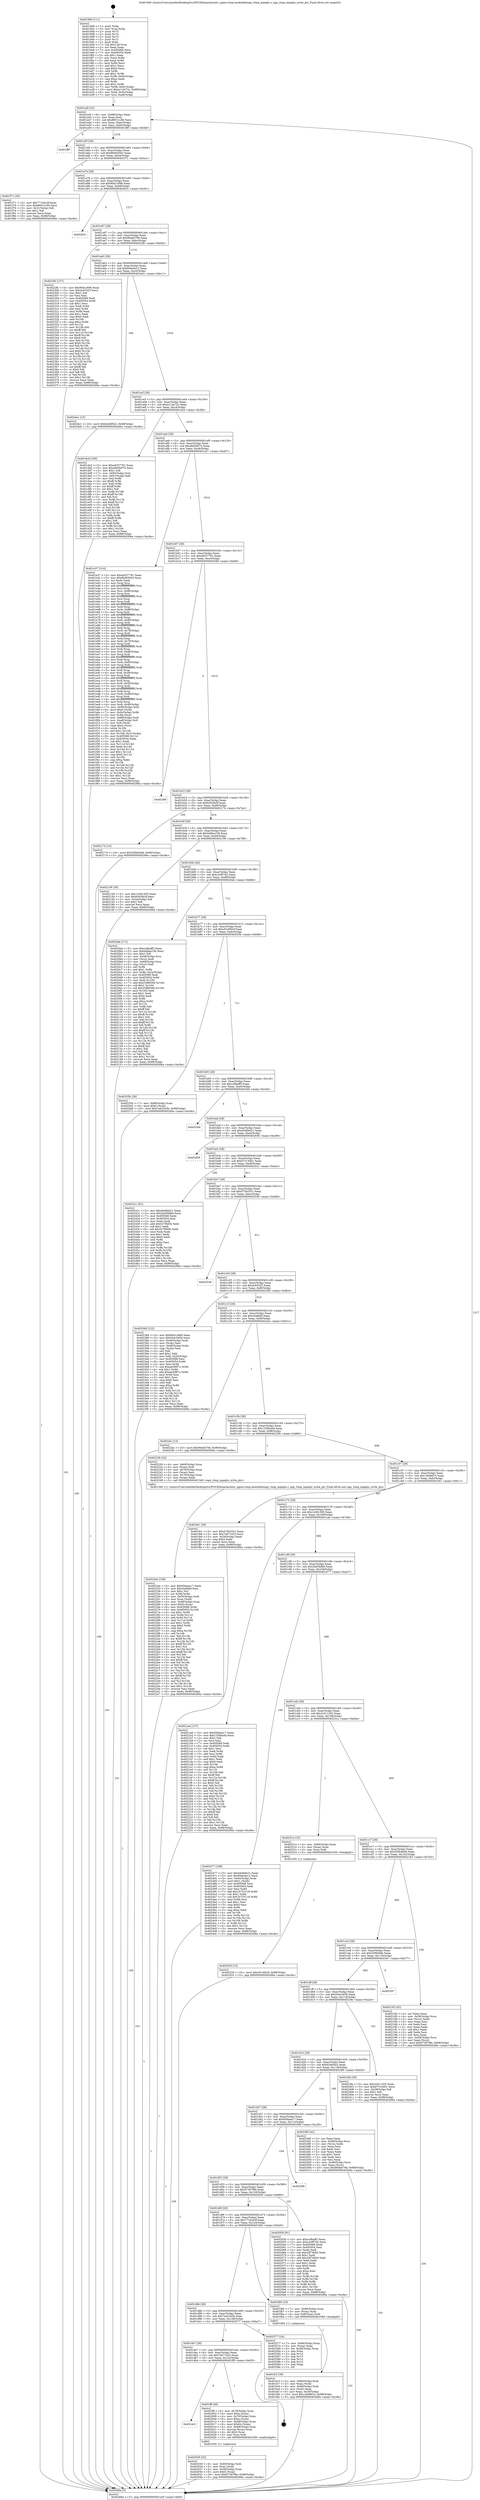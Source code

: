 digraph "0x4019d0" {
  label = "0x4019d0 (/mnt/c/Users/mathe/Desktop/tcc/POCII/binaries/extr_nginx-rtmp-modulehlsngx_rtmp_mpegts.c_ngx_rtmp_mpegts_write_pts_Final-ollvm.out::main(0))"
  labelloc = "t"
  node[shape=record]

  Entry [label="",width=0.3,height=0.3,shape=circle,fillcolor=black,style=filled]
  "0x401a3f" [label="{
     0x401a3f [32]\l
     | [instrs]\l
     &nbsp;&nbsp;0x401a3f \<+6\>: mov -0x98(%rbp),%eax\l
     &nbsp;&nbsp;0x401a45 \<+2\>: mov %eax,%ecx\l
     &nbsp;&nbsp;0x401a47 \<+6\>: sub $0x8601c186,%ecx\l
     &nbsp;&nbsp;0x401a4d \<+6\>: mov %eax,-0xac(%rbp)\l
     &nbsp;&nbsp;0x401a53 \<+6\>: mov %ecx,-0xb0(%rbp)\l
     &nbsp;&nbsp;0x401a59 \<+6\>: je 0000000000401f8f \<main+0x5bf\>\l
  }"]
  "0x401f8f" [label="{
     0x401f8f\l
  }", style=dashed]
  "0x401a5f" [label="{
     0x401a5f [28]\l
     | [instrs]\l
     &nbsp;&nbsp;0x401a5f \<+5\>: jmp 0000000000401a64 \<main+0x94\>\l
     &nbsp;&nbsp;0x401a64 \<+6\>: mov -0xac(%rbp),%eax\l
     &nbsp;&nbsp;0x401a6a \<+5\>: sub $0x86493043,%eax\l
     &nbsp;&nbsp;0x401a6f \<+6\>: mov %eax,-0xb4(%rbp)\l
     &nbsp;&nbsp;0x401a75 \<+6\>: je 0000000000401f71 \<main+0x5a1\>\l
  }"]
  Exit [label="",width=0.3,height=0.3,shape=circle,fillcolor=black,style=filled,peripheries=2]
  "0x401f71" [label="{
     0x401f71 [30]\l
     | [instrs]\l
     &nbsp;&nbsp;0x401f71 \<+5\>: mov $0x771d2e3f,%eax\l
     &nbsp;&nbsp;0x401f76 \<+5\>: mov $0x8601c186,%ecx\l
     &nbsp;&nbsp;0x401f7b \<+3\>: mov -0x31(%rbp),%dl\l
     &nbsp;&nbsp;0x401f7e \<+3\>: test $0x1,%dl\l
     &nbsp;&nbsp;0x401f81 \<+3\>: cmovne %ecx,%eax\l
     &nbsp;&nbsp;0x401f84 \<+6\>: mov %eax,-0x98(%rbp)\l
     &nbsp;&nbsp;0x401f8a \<+5\>: jmp 000000000040266a \<main+0xc9a\>\l
  }"]
  "0x401a7b" [label="{
     0x401a7b [28]\l
     | [instrs]\l
     &nbsp;&nbsp;0x401a7b \<+5\>: jmp 0000000000401a80 \<main+0xb0\>\l
     &nbsp;&nbsp;0x401a80 \<+6\>: mov -0xac(%rbp),%eax\l
     &nbsp;&nbsp;0x401a86 \<+5\>: sub $0x90d1c696,%eax\l
     &nbsp;&nbsp;0x401a8b \<+6\>: mov %eax,-0xb8(%rbp)\l
     &nbsp;&nbsp;0x401a91 \<+6\>: je 0000000000402631 \<main+0xc61\>\l
  }"]
  "0x402529" [label="{
     0x402529 [15]\l
     | [instrs]\l
     &nbsp;&nbsp;0x402529 \<+10\>: movl $0xc9140b2f,-0x98(%rbp)\l
     &nbsp;&nbsp;0x402533 \<+5\>: jmp 000000000040266a \<main+0xc9a\>\l
  }"]
  "0x402631" [label="{
     0x402631\l
  }", style=dashed]
  "0x401a97" [label="{
     0x401a97 [28]\l
     | [instrs]\l
     &nbsp;&nbsp;0x401a97 \<+5\>: jmp 0000000000401a9c \<main+0xcc\>\l
     &nbsp;&nbsp;0x401a9c \<+6\>: mov -0xac(%rbp),%eax\l
     &nbsp;&nbsp;0x401aa2 \<+5\>: sub $0x90deb79d,%eax\l
     &nbsp;&nbsp;0x401aa7 \<+6\>: mov %eax,-0xbc(%rbp)\l
     &nbsp;&nbsp;0x401aad \<+6\>: je 00000000004022fb \<main+0x92b\>\l
  }"]
  "0x40224e" [label="{
     0x40224e [158]\l
     | [instrs]\l
     &nbsp;&nbsp;0x40224e \<+5\>: mov $0x656eae17,%edx\l
     &nbsp;&nbsp;0x402253 \<+5\>: mov $0xc0a6bfd,%esi\l
     &nbsp;&nbsp;0x402258 \<+2\>: mov $0x1,%cl\l
     &nbsp;&nbsp;0x40225a \<+3\>: xor %r8d,%r8d\l
     &nbsp;&nbsp;0x40225d \<+4\>: mov -0x50(%rbp),%rdi\l
     &nbsp;&nbsp;0x402261 \<+3\>: mov %rax,(%rdi)\l
     &nbsp;&nbsp;0x402264 \<+4\>: mov -0x48(%rbp),%rax\l
     &nbsp;&nbsp;0x402268 \<+6\>: movl $0x0,(%rax)\l
     &nbsp;&nbsp;0x40226e \<+8\>: mov 0x405068,%r9d\l
     &nbsp;&nbsp;0x402276 \<+8\>: mov 0x405054,%r10d\l
     &nbsp;&nbsp;0x40227e \<+4\>: sub $0x1,%r8d\l
     &nbsp;&nbsp;0x402282 \<+3\>: mov %r9d,%r11d\l
     &nbsp;&nbsp;0x402285 \<+3\>: add %r8d,%r11d\l
     &nbsp;&nbsp;0x402288 \<+4\>: imul %r11d,%r9d\l
     &nbsp;&nbsp;0x40228c \<+4\>: and $0x1,%r9d\l
     &nbsp;&nbsp;0x402290 \<+4\>: cmp $0x0,%r9d\l
     &nbsp;&nbsp;0x402294 \<+3\>: sete %bl\l
     &nbsp;&nbsp;0x402297 \<+4\>: cmp $0xa,%r10d\l
     &nbsp;&nbsp;0x40229b \<+4\>: setl %r14b\l
     &nbsp;&nbsp;0x40229f \<+3\>: mov %bl,%r15b\l
     &nbsp;&nbsp;0x4022a2 \<+4\>: xor $0xff,%r15b\l
     &nbsp;&nbsp;0x4022a6 \<+3\>: mov %r14b,%r12b\l
     &nbsp;&nbsp;0x4022a9 \<+4\>: xor $0xff,%r12b\l
     &nbsp;&nbsp;0x4022ad \<+3\>: xor $0x1,%cl\l
     &nbsp;&nbsp;0x4022b0 \<+3\>: mov %r15b,%r13b\l
     &nbsp;&nbsp;0x4022b3 \<+4\>: and $0xff,%r13b\l
     &nbsp;&nbsp;0x4022b7 \<+2\>: and %cl,%bl\l
     &nbsp;&nbsp;0x4022b9 \<+3\>: mov %r12b,%al\l
     &nbsp;&nbsp;0x4022bc \<+2\>: and $0xff,%al\l
     &nbsp;&nbsp;0x4022be \<+3\>: and %cl,%r14b\l
     &nbsp;&nbsp;0x4022c1 \<+3\>: or %bl,%r13b\l
     &nbsp;&nbsp;0x4022c4 \<+3\>: or %r14b,%al\l
     &nbsp;&nbsp;0x4022c7 \<+3\>: xor %al,%r13b\l
     &nbsp;&nbsp;0x4022ca \<+3\>: or %r12b,%r15b\l
     &nbsp;&nbsp;0x4022cd \<+4\>: xor $0xff,%r15b\l
     &nbsp;&nbsp;0x4022d1 \<+3\>: or $0x1,%cl\l
     &nbsp;&nbsp;0x4022d4 \<+3\>: and %cl,%r15b\l
     &nbsp;&nbsp;0x4022d7 \<+3\>: or %r15b,%r13b\l
     &nbsp;&nbsp;0x4022da \<+4\>: test $0x1,%r13b\l
     &nbsp;&nbsp;0x4022de \<+3\>: cmovne %esi,%edx\l
     &nbsp;&nbsp;0x4022e1 \<+6\>: mov %edx,-0x98(%rbp)\l
     &nbsp;&nbsp;0x4022e7 \<+5\>: jmp 000000000040266a \<main+0xc9a\>\l
  }"]
  "0x4022fb" [label="{
     0x4022fb [137]\l
     | [instrs]\l
     &nbsp;&nbsp;0x4022fb \<+5\>: mov $0x90d1c696,%eax\l
     &nbsp;&nbsp;0x402300 \<+5\>: mov $0x4c65325,%ecx\l
     &nbsp;&nbsp;0x402305 \<+2\>: mov $0x1,%dl\l
     &nbsp;&nbsp;0x402307 \<+2\>: xor %esi,%esi\l
     &nbsp;&nbsp;0x402309 \<+7\>: mov 0x405068,%edi\l
     &nbsp;&nbsp;0x402310 \<+8\>: mov 0x405054,%r8d\l
     &nbsp;&nbsp;0x402318 \<+3\>: sub $0x1,%esi\l
     &nbsp;&nbsp;0x40231b \<+3\>: mov %edi,%r9d\l
     &nbsp;&nbsp;0x40231e \<+3\>: add %esi,%r9d\l
     &nbsp;&nbsp;0x402321 \<+4\>: imul %r9d,%edi\l
     &nbsp;&nbsp;0x402325 \<+3\>: and $0x1,%edi\l
     &nbsp;&nbsp;0x402328 \<+3\>: cmp $0x0,%edi\l
     &nbsp;&nbsp;0x40232b \<+4\>: sete %r10b\l
     &nbsp;&nbsp;0x40232f \<+4\>: cmp $0xa,%r8d\l
     &nbsp;&nbsp;0x402333 \<+4\>: setl %r11b\l
     &nbsp;&nbsp;0x402337 \<+3\>: mov %r10b,%bl\l
     &nbsp;&nbsp;0x40233a \<+3\>: xor $0xff,%bl\l
     &nbsp;&nbsp;0x40233d \<+3\>: mov %r11b,%r14b\l
     &nbsp;&nbsp;0x402340 \<+4\>: xor $0xff,%r14b\l
     &nbsp;&nbsp;0x402344 \<+3\>: xor $0x0,%dl\l
     &nbsp;&nbsp;0x402347 \<+3\>: mov %bl,%r15b\l
     &nbsp;&nbsp;0x40234a \<+4\>: and $0x0,%r15b\l
     &nbsp;&nbsp;0x40234e \<+3\>: and %dl,%r10b\l
     &nbsp;&nbsp;0x402351 \<+3\>: mov %r14b,%r12b\l
     &nbsp;&nbsp;0x402354 \<+4\>: and $0x0,%r12b\l
     &nbsp;&nbsp;0x402358 \<+3\>: and %dl,%r11b\l
     &nbsp;&nbsp;0x40235b \<+3\>: or %r10b,%r15b\l
     &nbsp;&nbsp;0x40235e \<+3\>: or %r11b,%r12b\l
     &nbsp;&nbsp;0x402361 \<+3\>: xor %r12b,%r15b\l
     &nbsp;&nbsp;0x402364 \<+3\>: or %r14b,%bl\l
     &nbsp;&nbsp;0x402367 \<+3\>: xor $0xff,%bl\l
     &nbsp;&nbsp;0x40236a \<+3\>: or $0x0,%dl\l
     &nbsp;&nbsp;0x40236d \<+2\>: and %dl,%bl\l
     &nbsp;&nbsp;0x40236f \<+3\>: or %bl,%r15b\l
     &nbsp;&nbsp;0x402372 \<+4\>: test $0x1,%r15b\l
     &nbsp;&nbsp;0x402376 \<+3\>: cmovne %ecx,%eax\l
     &nbsp;&nbsp;0x402379 \<+6\>: mov %eax,-0x98(%rbp)\l
     &nbsp;&nbsp;0x40237f \<+5\>: jmp 000000000040266a \<main+0xc9a\>\l
  }"]
  "0x401ab3" [label="{
     0x401ab3 [28]\l
     | [instrs]\l
     &nbsp;&nbsp;0x401ab3 \<+5\>: jmp 0000000000401ab8 \<main+0xe8\>\l
     &nbsp;&nbsp;0x401ab8 \<+6\>: mov -0xac(%rbp),%eax\l
     &nbsp;&nbsp;0x401abe \<+5\>: sub $0x95eb4a12,%eax\l
     &nbsp;&nbsp;0x401ac3 \<+6\>: mov %eax,-0xc0(%rbp)\l
     &nbsp;&nbsp;0x401ac9 \<+6\>: je 00000000004024e1 \<main+0xb11\>\l
  }"]
  "0x402030" [label="{
     0x402030 [32]\l
     | [instrs]\l
     &nbsp;&nbsp;0x402030 \<+4\>: mov -0x60(%rbp),%rdi\l
     &nbsp;&nbsp;0x402034 \<+3\>: mov %rax,(%rdi)\l
     &nbsp;&nbsp;0x402037 \<+4\>: mov -0x58(%rbp),%rax\l
     &nbsp;&nbsp;0x40203b \<+6\>: movl $0x0,(%rax)\l
     &nbsp;&nbsp;0x402041 \<+10\>: movl $0x67397f9e,-0x98(%rbp)\l
     &nbsp;&nbsp;0x40204b \<+5\>: jmp 000000000040266a \<main+0xc9a\>\l
  }"]
  "0x4024e1" [label="{
     0x4024e1 [15]\l
     | [instrs]\l
     &nbsp;&nbsp;0x4024e1 \<+10\>: movl $0x62e6f5e2,-0x98(%rbp)\l
     &nbsp;&nbsp;0x4024eb \<+5\>: jmp 000000000040266a \<main+0xc9a\>\l
  }"]
  "0x401acf" [label="{
     0x401acf [28]\l
     | [instrs]\l
     &nbsp;&nbsp;0x401acf \<+5\>: jmp 0000000000401ad4 \<main+0x104\>\l
     &nbsp;&nbsp;0x401ad4 \<+6\>: mov -0xac(%rbp),%eax\l
     &nbsp;&nbsp;0x401ada \<+5\>: sub $0xa11de72c,%eax\l
     &nbsp;&nbsp;0x401adf \<+6\>: mov %eax,-0xc4(%rbp)\l
     &nbsp;&nbsp;0x401ae5 \<+6\>: je 0000000000401dcd \<main+0x3fd\>\l
  }"]
  "0x401dc3" [label="{
     0x401dc3\l
  }", style=dashed]
  "0x401dcd" [label="{
     0x401dcd [106]\l
     | [instrs]\l
     &nbsp;&nbsp;0x401dcd \<+5\>: mov $0xa9257781,%eax\l
     &nbsp;&nbsp;0x401dd2 \<+5\>: mov $0xa8d5b074,%ecx\l
     &nbsp;&nbsp;0x401dd7 \<+2\>: mov $0x1,%dl\l
     &nbsp;&nbsp;0x401dd9 \<+7\>: mov -0x92(%rbp),%sil\l
     &nbsp;&nbsp;0x401de0 \<+7\>: mov -0x91(%rbp),%dil\l
     &nbsp;&nbsp;0x401de7 \<+3\>: mov %sil,%r8b\l
     &nbsp;&nbsp;0x401dea \<+4\>: xor $0xff,%r8b\l
     &nbsp;&nbsp;0x401dee \<+3\>: mov %dil,%r9b\l
     &nbsp;&nbsp;0x401df1 \<+4\>: xor $0xff,%r9b\l
     &nbsp;&nbsp;0x401df5 \<+3\>: xor $0x1,%dl\l
     &nbsp;&nbsp;0x401df8 \<+3\>: mov %r8b,%r10b\l
     &nbsp;&nbsp;0x401dfb \<+4\>: and $0xff,%r10b\l
     &nbsp;&nbsp;0x401dff \<+3\>: and %dl,%sil\l
     &nbsp;&nbsp;0x401e02 \<+3\>: mov %r9b,%r11b\l
     &nbsp;&nbsp;0x401e05 \<+4\>: and $0xff,%r11b\l
     &nbsp;&nbsp;0x401e09 \<+3\>: and %dl,%dil\l
     &nbsp;&nbsp;0x401e0c \<+3\>: or %sil,%r10b\l
     &nbsp;&nbsp;0x401e0f \<+3\>: or %dil,%r11b\l
     &nbsp;&nbsp;0x401e12 \<+3\>: xor %r11b,%r10b\l
     &nbsp;&nbsp;0x401e15 \<+3\>: or %r9b,%r8b\l
     &nbsp;&nbsp;0x401e18 \<+4\>: xor $0xff,%r8b\l
     &nbsp;&nbsp;0x401e1c \<+3\>: or $0x1,%dl\l
     &nbsp;&nbsp;0x401e1f \<+3\>: and %dl,%r8b\l
     &nbsp;&nbsp;0x401e22 \<+3\>: or %r8b,%r10b\l
     &nbsp;&nbsp;0x401e25 \<+4\>: test $0x1,%r10b\l
     &nbsp;&nbsp;0x401e29 \<+3\>: cmovne %ecx,%eax\l
     &nbsp;&nbsp;0x401e2c \<+6\>: mov %eax,-0x98(%rbp)\l
     &nbsp;&nbsp;0x401e32 \<+5\>: jmp 000000000040266a \<main+0xc9a\>\l
  }"]
  "0x401aeb" [label="{
     0x401aeb [28]\l
     | [instrs]\l
     &nbsp;&nbsp;0x401aeb \<+5\>: jmp 0000000000401af0 \<main+0x120\>\l
     &nbsp;&nbsp;0x401af0 \<+6\>: mov -0xac(%rbp),%eax\l
     &nbsp;&nbsp;0x401af6 \<+5\>: sub $0xa8d5b074,%eax\l
     &nbsp;&nbsp;0x401afb \<+6\>: mov %eax,-0xc8(%rbp)\l
     &nbsp;&nbsp;0x401b01 \<+6\>: je 0000000000401e37 \<main+0x467\>\l
  }"]
  "0x40266a" [label="{
     0x40266a [5]\l
     | [instrs]\l
     &nbsp;&nbsp;0x40266a \<+5\>: jmp 0000000000401a3f \<main+0x6f\>\l
  }"]
  "0x4019d0" [label="{
     0x4019d0 [111]\l
     | [instrs]\l
     &nbsp;&nbsp;0x4019d0 \<+1\>: push %rbp\l
     &nbsp;&nbsp;0x4019d1 \<+3\>: mov %rsp,%rbp\l
     &nbsp;&nbsp;0x4019d4 \<+2\>: push %r15\l
     &nbsp;&nbsp;0x4019d6 \<+2\>: push %r14\l
     &nbsp;&nbsp;0x4019d8 \<+2\>: push %r13\l
     &nbsp;&nbsp;0x4019da \<+2\>: push %r12\l
     &nbsp;&nbsp;0x4019dc \<+1\>: push %rbx\l
     &nbsp;&nbsp;0x4019dd \<+7\>: sub $0x128,%rsp\l
     &nbsp;&nbsp;0x4019e4 \<+2\>: xor %eax,%eax\l
     &nbsp;&nbsp;0x4019e6 \<+7\>: mov 0x405068,%ecx\l
     &nbsp;&nbsp;0x4019ed \<+7\>: mov 0x405054,%edx\l
     &nbsp;&nbsp;0x4019f4 \<+3\>: sub $0x1,%eax\l
     &nbsp;&nbsp;0x4019f7 \<+3\>: mov %ecx,%r8d\l
     &nbsp;&nbsp;0x4019fa \<+3\>: add %eax,%r8d\l
     &nbsp;&nbsp;0x4019fd \<+4\>: imul %r8d,%ecx\l
     &nbsp;&nbsp;0x401a01 \<+3\>: and $0x1,%ecx\l
     &nbsp;&nbsp;0x401a04 \<+3\>: cmp $0x0,%ecx\l
     &nbsp;&nbsp;0x401a07 \<+4\>: sete %r9b\l
     &nbsp;&nbsp;0x401a0b \<+4\>: and $0x1,%r9b\l
     &nbsp;&nbsp;0x401a0f \<+7\>: mov %r9b,-0x92(%rbp)\l
     &nbsp;&nbsp;0x401a16 \<+3\>: cmp $0xa,%edx\l
     &nbsp;&nbsp;0x401a19 \<+4\>: setl %r9b\l
     &nbsp;&nbsp;0x401a1d \<+4\>: and $0x1,%r9b\l
     &nbsp;&nbsp;0x401a21 \<+7\>: mov %r9b,-0x91(%rbp)\l
     &nbsp;&nbsp;0x401a28 \<+10\>: movl $0xa11de72c,-0x98(%rbp)\l
     &nbsp;&nbsp;0x401a32 \<+6\>: mov %edi,-0x9c(%rbp)\l
     &nbsp;&nbsp;0x401a38 \<+7\>: mov %rsi,-0xa8(%rbp)\l
  }"]
  "0x401fff" [label="{
     0x401fff [49]\l
     | [instrs]\l
     &nbsp;&nbsp;0x401fff \<+4\>: mov -0x78(%rbp),%rax\l
     &nbsp;&nbsp;0x402003 \<+6\>: movl $0xa,(%rax)\l
     &nbsp;&nbsp;0x402009 \<+4\>: mov -0x70(%rbp),%rax\l
     &nbsp;&nbsp;0x40200d \<+6\>: movl $0xa,(%rax)\l
     &nbsp;&nbsp;0x402013 \<+4\>: mov -0x68(%rbp),%rax\l
     &nbsp;&nbsp;0x402017 \<+6\>: movl $0x64,(%rax)\l
     &nbsp;&nbsp;0x40201d \<+4\>: mov -0x68(%rbp),%rax\l
     &nbsp;&nbsp;0x402021 \<+3\>: movslq (%rax),%rax\l
     &nbsp;&nbsp;0x402024 \<+4\>: shl $0x3,%rax\l
     &nbsp;&nbsp;0x402028 \<+3\>: mov %rax,%rdi\l
     &nbsp;&nbsp;0x40202b \<+5\>: call 0000000000401050 \<malloc@plt\>\l
     | [calls]\l
     &nbsp;&nbsp;0x401050 \{1\} (unknown)\l
  }"]
  "0x401e37" [label="{
     0x401e37 [314]\l
     | [instrs]\l
     &nbsp;&nbsp;0x401e37 \<+5\>: mov $0xa9257781,%eax\l
     &nbsp;&nbsp;0x401e3c \<+5\>: mov $0x86493043,%ecx\l
     &nbsp;&nbsp;0x401e41 \<+2\>: xor %edx,%edx\l
     &nbsp;&nbsp;0x401e43 \<+3\>: mov %rsp,%rsi\l
     &nbsp;&nbsp;0x401e46 \<+4\>: add $0xfffffffffffffff0,%rsi\l
     &nbsp;&nbsp;0x401e4a \<+3\>: mov %rsi,%rsp\l
     &nbsp;&nbsp;0x401e4d \<+7\>: mov %rsi,-0x90(%rbp)\l
     &nbsp;&nbsp;0x401e54 \<+3\>: mov %rsp,%rsi\l
     &nbsp;&nbsp;0x401e57 \<+4\>: add $0xfffffffffffffff0,%rsi\l
     &nbsp;&nbsp;0x401e5b \<+3\>: mov %rsi,%rsp\l
     &nbsp;&nbsp;0x401e5e \<+3\>: mov %rsp,%rdi\l
     &nbsp;&nbsp;0x401e61 \<+4\>: add $0xfffffffffffffff0,%rdi\l
     &nbsp;&nbsp;0x401e65 \<+3\>: mov %rdi,%rsp\l
     &nbsp;&nbsp;0x401e68 \<+7\>: mov %rdi,-0x88(%rbp)\l
     &nbsp;&nbsp;0x401e6f \<+3\>: mov %rsp,%rdi\l
     &nbsp;&nbsp;0x401e72 \<+4\>: add $0xfffffffffffffff0,%rdi\l
     &nbsp;&nbsp;0x401e76 \<+3\>: mov %rdi,%rsp\l
     &nbsp;&nbsp;0x401e79 \<+4\>: mov %rdi,-0x80(%rbp)\l
     &nbsp;&nbsp;0x401e7d \<+3\>: mov %rsp,%rdi\l
     &nbsp;&nbsp;0x401e80 \<+4\>: add $0xfffffffffffffff0,%rdi\l
     &nbsp;&nbsp;0x401e84 \<+3\>: mov %rdi,%rsp\l
     &nbsp;&nbsp;0x401e87 \<+4\>: mov %rdi,-0x78(%rbp)\l
     &nbsp;&nbsp;0x401e8b \<+3\>: mov %rsp,%rdi\l
     &nbsp;&nbsp;0x401e8e \<+4\>: add $0xfffffffffffffff0,%rdi\l
     &nbsp;&nbsp;0x401e92 \<+3\>: mov %rdi,%rsp\l
     &nbsp;&nbsp;0x401e95 \<+4\>: mov %rdi,-0x70(%rbp)\l
     &nbsp;&nbsp;0x401e99 \<+3\>: mov %rsp,%rdi\l
     &nbsp;&nbsp;0x401e9c \<+4\>: add $0xfffffffffffffff0,%rdi\l
     &nbsp;&nbsp;0x401ea0 \<+3\>: mov %rdi,%rsp\l
     &nbsp;&nbsp;0x401ea3 \<+4\>: mov %rdi,-0x68(%rbp)\l
     &nbsp;&nbsp;0x401ea7 \<+3\>: mov %rsp,%rdi\l
     &nbsp;&nbsp;0x401eaa \<+4\>: add $0xfffffffffffffff0,%rdi\l
     &nbsp;&nbsp;0x401eae \<+3\>: mov %rdi,%rsp\l
     &nbsp;&nbsp;0x401eb1 \<+4\>: mov %rdi,-0x60(%rbp)\l
     &nbsp;&nbsp;0x401eb5 \<+3\>: mov %rsp,%rdi\l
     &nbsp;&nbsp;0x401eb8 \<+4\>: add $0xfffffffffffffff0,%rdi\l
     &nbsp;&nbsp;0x401ebc \<+3\>: mov %rdi,%rsp\l
     &nbsp;&nbsp;0x401ebf \<+4\>: mov %rdi,-0x58(%rbp)\l
     &nbsp;&nbsp;0x401ec3 \<+3\>: mov %rsp,%rdi\l
     &nbsp;&nbsp;0x401ec6 \<+4\>: add $0xfffffffffffffff0,%rdi\l
     &nbsp;&nbsp;0x401eca \<+3\>: mov %rdi,%rsp\l
     &nbsp;&nbsp;0x401ecd \<+4\>: mov %rdi,-0x50(%rbp)\l
     &nbsp;&nbsp;0x401ed1 \<+3\>: mov %rsp,%rdi\l
     &nbsp;&nbsp;0x401ed4 \<+4\>: add $0xfffffffffffffff0,%rdi\l
     &nbsp;&nbsp;0x401ed8 \<+3\>: mov %rdi,%rsp\l
     &nbsp;&nbsp;0x401edb \<+4\>: mov %rdi,-0x48(%rbp)\l
     &nbsp;&nbsp;0x401edf \<+3\>: mov %rsp,%rdi\l
     &nbsp;&nbsp;0x401ee2 \<+4\>: add $0xfffffffffffffff0,%rdi\l
     &nbsp;&nbsp;0x401ee6 \<+3\>: mov %rdi,%rsp\l
     &nbsp;&nbsp;0x401ee9 \<+4\>: mov %rdi,-0x40(%rbp)\l
     &nbsp;&nbsp;0x401eed \<+7\>: mov -0x90(%rbp),%rdi\l
     &nbsp;&nbsp;0x401ef4 \<+6\>: movl $0x0,(%rdi)\l
     &nbsp;&nbsp;0x401efa \<+7\>: mov -0x9c(%rbp),%r8d\l
     &nbsp;&nbsp;0x401f01 \<+3\>: mov %r8d,(%rsi)\l
     &nbsp;&nbsp;0x401f04 \<+7\>: mov -0x88(%rbp),%rdi\l
     &nbsp;&nbsp;0x401f0b \<+7\>: mov -0xa8(%rbp),%r9\l
     &nbsp;&nbsp;0x401f12 \<+3\>: mov %r9,(%rdi)\l
     &nbsp;&nbsp;0x401f15 \<+3\>: cmpl $0x2,(%rsi)\l
     &nbsp;&nbsp;0x401f18 \<+4\>: setne %r10b\l
     &nbsp;&nbsp;0x401f1c \<+4\>: and $0x1,%r10b\l
     &nbsp;&nbsp;0x401f20 \<+4\>: mov %r10b,-0x31(%rbp)\l
     &nbsp;&nbsp;0x401f24 \<+8\>: mov 0x405068,%r11d\l
     &nbsp;&nbsp;0x401f2c \<+7\>: mov 0x405054,%ebx\l
     &nbsp;&nbsp;0x401f33 \<+3\>: sub $0x1,%edx\l
     &nbsp;&nbsp;0x401f36 \<+3\>: mov %r11d,%r14d\l
     &nbsp;&nbsp;0x401f39 \<+3\>: add %edx,%r14d\l
     &nbsp;&nbsp;0x401f3c \<+4\>: imul %r14d,%r11d\l
     &nbsp;&nbsp;0x401f40 \<+4\>: and $0x1,%r11d\l
     &nbsp;&nbsp;0x401f44 \<+4\>: cmp $0x0,%r11d\l
     &nbsp;&nbsp;0x401f48 \<+4\>: sete %r10b\l
     &nbsp;&nbsp;0x401f4c \<+3\>: cmp $0xa,%ebx\l
     &nbsp;&nbsp;0x401f4f \<+4\>: setl %r15b\l
     &nbsp;&nbsp;0x401f53 \<+3\>: mov %r10b,%r12b\l
     &nbsp;&nbsp;0x401f56 \<+3\>: and %r15b,%r12b\l
     &nbsp;&nbsp;0x401f59 \<+3\>: xor %r15b,%r10b\l
     &nbsp;&nbsp;0x401f5c \<+3\>: or %r10b,%r12b\l
     &nbsp;&nbsp;0x401f5f \<+4\>: test $0x1,%r12b\l
     &nbsp;&nbsp;0x401f63 \<+3\>: cmovne %ecx,%eax\l
     &nbsp;&nbsp;0x401f66 \<+6\>: mov %eax,-0x98(%rbp)\l
     &nbsp;&nbsp;0x401f6c \<+5\>: jmp 000000000040266a \<main+0xc9a\>\l
  }"]
  "0x401b07" [label="{
     0x401b07 [28]\l
     | [instrs]\l
     &nbsp;&nbsp;0x401b07 \<+5\>: jmp 0000000000401b0c \<main+0x13c\>\l
     &nbsp;&nbsp;0x401b0c \<+6\>: mov -0xac(%rbp),%eax\l
     &nbsp;&nbsp;0x401b12 \<+5\>: sub $0xa9257781,%eax\l
     &nbsp;&nbsp;0x401b17 \<+6\>: mov %eax,-0xcc(%rbp)\l
     &nbsp;&nbsp;0x401b1d \<+6\>: je 000000000040258f \<main+0xbbf\>\l
  }"]
  "0x401da7" [label="{
     0x401da7 [28]\l
     | [instrs]\l
     &nbsp;&nbsp;0x401da7 \<+5\>: jmp 0000000000401dac \<main+0x3dc\>\l
     &nbsp;&nbsp;0x401dac \<+6\>: mov -0xac(%rbp),%eax\l
     &nbsp;&nbsp;0x401db2 \<+5\>: sub $0x7e671023,%eax\l
     &nbsp;&nbsp;0x401db7 \<+6\>: mov %eax,-0x12c(%rbp)\l
     &nbsp;&nbsp;0x401dbd \<+6\>: je 0000000000401fff \<main+0x62f\>\l
  }"]
  "0x402577" [label="{
     0x402577 [24]\l
     | [instrs]\l
     &nbsp;&nbsp;0x402577 \<+7\>: mov -0x90(%rbp),%rax\l
     &nbsp;&nbsp;0x40257e \<+2\>: mov (%rax),%eax\l
     &nbsp;&nbsp;0x402580 \<+4\>: lea -0x28(%rbp),%rsp\l
     &nbsp;&nbsp;0x402584 \<+1\>: pop %rbx\l
     &nbsp;&nbsp;0x402585 \<+2\>: pop %r12\l
     &nbsp;&nbsp;0x402587 \<+2\>: pop %r13\l
     &nbsp;&nbsp;0x402589 \<+2\>: pop %r14\l
     &nbsp;&nbsp;0x40258b \<+2\>: pop %r15\l
     &nbsp;&nbsp;0x40258d \<+1\>: pop %rbp\l
     &nbsp;&nbsp;0x40258e \<+1\>: ret\l
  }"]
  "0x40258f" [label="{
     0x40258f\l
  }", style=dashed]
  "0x401b23" [label="{
     0x401b23 [28]\l
     | [instrs]\l
     &nbsp;&nbsp;0x401b23 \<+5\>: jmp 0000000000401b28 \<main+0x158\>\l
     &nbsp;&nbsp;0x401b28 \<+6\>: mov -0xac(%rbp),%eax\l
     &nbsp;&nbsp;0x401b2e \<+5\>: sub $0xb503fa3f,%eax\l
     &nbsp;&nbsp;0x401b33 \<+6\>: mov %eax,-0xd0(%rbp)\l
     &nbsp;&nbsp;0x401b39 \<+6\>: je 0000000000402174 \<main+0x7a4\>\l
  }"]
  "0x401fc3" [label="{
     0x401fc3 [30]\l
     | [instrs]\l
     &nbsp;&nbsp;0x401fc3 \<+4\>: mov -0x80(%rbp),%rdi\l
     &nbsp;&nbsp;0x401fc7 \<+2\>: mov %eax,(%rdi)\l
     &nbsp;&nbsp;0x401fc9 \<+4\>: mov -0x80(%rbp),%rdi\l
     &nbsp;&nbsp;0x401fcd \<+2\>: mov (%rdi),%eax\l
     &nbsp;&nbsp;0x401fcf \<+3\>: mov %eax,-0x30(%rbp)\l
     &nbsp;&nbsp;0x401fd2 \<+10\>: movl $0x140d6f10,-0x98(%rbp)\l
     &nbsp;&nbsp;0x401fdc \<+5\>: jmp 000000000040266a \<main+0xc9a\>\l
  }"]
  "0x402174" [label="{
     0x402174 [15]\l
     | [instrs]\l
     &nbsp;&nbsp;0x402174 \<+10\>: movl $0x305b40e8,-0x98(%rbp)\l
     &nbsp;&nbsp;0x40217e \<+5\>: jmp 000000000040266a \<main+0xc9a\>\l
  }"]
  "0x401b3f" [label="{
     0x401b3f [28]\l
     | [instrs]\l
     &nbsp;&nbsp;0x401b3f \<+5\>: jmp 0000000000401b44 \<main+0x174\>\l
     &nbsp;&nbsp;0x401b44 \<+6\>: mov -0xac(%rbp),%eax\l
     &nbsp;&nbsp;0x401b4a \<+5\>: sub $0xbb8ea156,%eax\l
     &nbsp;&nbsp;0x401b4f \<+6\>: mov %eax,-0xd4(%rbp)\l
     &nbsp;&nbsp;0x401b55 \<+6\>: je 0000000000402156 \<main+0x786\>\l
  }"]
  "0x401d8b" [label="{
     0x401d8b [28]\l
     | [instrs]\l
     &nbsp;&nbsp;0x401d8b \<+5\>: jmp 0000000000401d90 \<main+0x3c0\>\l
     &nbsp;&nbsp;0x401d90 \<+6\>: mov -0xac(%rbp),%eax\l
     &nbsp;&nbsp;0x401d96 \<+5\>: sub $0x7a42343b,%eax\l
     &nbsp;&nbsp;0x401d9b \<+6\>: mov %eax,-0x128(%rbp)\l
     &nbsp;&nbsp;0x401da1 \<+6\>: je 0000000000402577 \<main+0xba7\>\l
  }"]
  "0x402156" [label="{
     0x402156 [30]\l
     | [instrs]\l
     &nbsp;&nbsp;0x402156 \<+5\>: mov $0x14361595,%eax\l
     &nbsp;&nbsp;0x40215b \<+5\>: mov $0xb503fa3f,%ecx\l
     &nbsp;&nbsp;0x402160 \<+3\>: mov -0x2a(%rbp),%dl\l
     &nbsp;&nbsp;0x402163 \<+3\>: test $0x1,%dl\l
     &nbsp;&nbsp;0x402166 \<+3\>: cmovne %ecx,%eax\l
     &nbsp;&nbsp;0x402169 \<+6\>: mov %eax,-0x98(%rbp)\l
     &nbsp;&nbsp;0x40216f \<+5\>: jmp 000000000040266a \<main+0xc9a\>\l
  }"]
  "0x401b5b" [label="{
     0x401b5b [28]\l
     | [instrs]\l
     &nbsp;&nbsp;0x401b5b \<+5\>: jmp 0000000000401b60 \<main+0x190\>\l
     &nbsp;&nbsp;0x401b60 \<+6\>: mov -0xac(%rbp),%eax\l
     &nbsp;&nbsp;0x401b66 \<+5\>: sub $0xc3cf97d2,%eax\l
     &nbsp;&nbsp;0x401b6b \<+6\>: mov %eax,-0xd8(%rbp)\l
     &nbsp;&nbsp;0x401b71 \<+6\>: je 00000000004020ab \<main+0x6db\>\l
  }"]
  "0x401fb0" [label="{
     0x401fb0 [19]\l
     | [instrs]\l
     &nbsp;&nbsp;0x401fb0 \<+7\>: mov -0x88(%rbp),%rax\l
     &nbsp;&nbsp;0x401fb7 \<+3\>: mov (%rax),%rax\l
     &nbsp;&nbsp;0x401fba \<+4\>: mov 0x8(%rax),%rdi\l
     &nbsp;&nbsp;0x401fbe \<+5\>: call 0000000000401060 \<atoi@plt\>\l
     | [calls]\l
     &nbsp;&nbsp;0x401060 \{1\} (unknown)\l
  }"]
  "0x4020ab" [label="{
     0x4020ab [171]\l
     | [instrs]\l
     &nbsp;&nbsp;0x4020ab \<+5\>: mov $0xcc8baff3,%eax\l
     &nbsp;&nbsp;0x4020b0 \<+5\>: mov $0xbb8ea156,%ecx\l
     &nbsp;&nbsp;0x4020b5 \<+2\>: mov $0x1,%dl\l
     &nbsp;&nbsp;0x4020b7 \<+4\>: mov -0x58(%rbp),%rsi\l
     &nbsp;&nbsp;0x4020bb \<+2\>: mov (%rsi),%edi\l
     &nbsp;&nbsp;0x4020bd \<+4\>: mov -0x68(%rbp),%rsi\l
     &nbsp;&nbsp;0x4020c1 \<+2\>: cmp (%rsi),%edi\l
     &nbsp;&nbsp;0x4020c3 \<+4\>: setl %r8b\l
     &nbsp;&nbsp;0x4020c7 \<+4\>: and $0x1,%r8b\l
     &nbsp;&nbsp;0x4020cb \<+4\>: mov %r8b,-0x2a(%rbp)\l
     &nbsp;&nbsp;0x4020cf \<+7\>: mov 0x405068,%edi\l
     &nbsp;&nbsp;0x4020d6 \<+8\>: mov 0x405054,%r9d\l
     &nbsp;&nbsp;0x4020de \<+3\>: mov %edi,%r10d\l
     &nbsp;&nbsp;0x4020e1 \<+7\>: add $0x23f86566,%r10d\l
     &nbsp;&nbsp;0x4020e8 \<+4\>: sub $0x1,%r10d\l
     &nbsp;&nbsp;0x4020ec \<+7\>: sub $0x23f86566,%r10d\l
     &nbsp;&nbsp;0x4020f3 \<+4\>: imul %r10d,%edi\l
     &nbsp;&nbsp;0x4020f7 \<+3\>: and $0x1,%edi\l
     &nbsp;&nbsp;0x4020fa \<+3\>: cmp $0x0,%edi\l
     &nbsp;&nbsp;0x4020fd \<+4\>: sete %r8b\l
     &nbsp;&nbsp;0x402101 \<+4\>: cmp $0xa,%r9d\l
     &nbsp;&nbsp;0x402105 \<+4\>: setl %r11b\l
     &nbsp;&nbsp;0x402109 \<+3\>: mov %r8b,%bl\l
     &nbsp;&nbsp;0x40210c \<+3\>: xor $0xff,%bl\l
     &nbsp;&nbsp;0x40210f \<+3\>: mov %r11b,%r14b\l
     &nbsp;&nbsp;0x402112 \<+4\>: xor $0xff,%r14b\l
     &nbsp;&nbsp;0x402116 \<+3\>: xor $0x1,%dl\l
     &nbsp;&nbsp;0x402119 \<+3\>: mov %bl,%r15b\l
     &nbsp;&nbsp;0x40211c \<+4\>: and $0xff,%r15b\l
     &nbsp;&nbsp;0x402120 \<+3\>: and %dl,%r8b\l
     &nbsp;&nbsp;0x402123 \<+3\>: mov %r14b,%r12b\l
     &nbsp;&nbsp;0x402126 \<+4\>: and $0xff,%r12b\l
     &nbsp;&nbsp;0x40212a \<+3\>: and %dl,%r11b\l
     &nbsp;&nbsp;0x40212d \<+3\>: or %r8b,%r15b\l
     &nbsp;&nbsp;0x402130 \<+3\>: or %r11b,%r12b\l
     &nbsp;&nbsp;0x402133 \<+3\>: xor %r12b,%r15b\l
     &nbsp;&nbsp;0x402136 \<+3\>: or %r14b,%bl\l
     &nbsp;&nbsp;0x402139 \<+3\>: xor $0xff,%bl\l
     &nbsp;&nbsp;0x40213c \<+3\>: or $0x1,%dl\l
     &nbsp;&nbsp;0x40213f \<+2\>: and %dl,%bl\l
     &nbsp;&nbsp;0x402141 \<+3\>: or %bl,%r15b\l
     &nbsp;&nbsp;0x402144 \<+4\>: test $0x1,%r15b\l
     &nbsp;&nbsp;0x402148 \<+3\>: cmovne %ecx,%eax\l
     &nbsp;&nbsp;0x40214b \<+6\>: mov %eax,-0x98(%rbp)\l
     &nbsp;&nbsp;0x402151 \<+5\>: jmp 000000000040266a \<main+0xc9a\>\l
  }"]
  "0x401b77" [label="{
     0x401b77 [28]\l
     | [instrs]\l
     &nbsp;&nbsp;0x401b77 \<+5\>: jmp 0000000000401b7c \<main+0x1ac\>\l
     &nbsp;&nbsp;0x401b7c \<+6\>: mov -0xac(%rbp),%eax\l
     &nbsp;&nbsp;0x401b82 \<+5\>: sub $0xc9140b2f,%eax\l
     &nbsp;&nbsp;0x401b87 \<+6\>: mov %eax,-0xdc(%rbp)\l
     &nbsp;&nbsp;0x401b8d \<+6\>: je 000000000040255b \<main+0xb8b\>\l
  }"]
  "0x401d6f" [label="{
     0x401d6f [28]\l
     | [instrs]\l
     &nbsp;&nbsp;0x401d6f \<+5\>: jmp 0000000000401d74 \<main+0x3a4\>\l
     &nbsp;&nbsp;0x401d74 \<+6\>: mov -0xac(%rbp),%eax\l
     &nbsp;&nbsp;0x401d7a \<+5\>: sub $0x771d2e3f,%eax\l
     &nbsp;&nbsp;0x401d7f \<+6\>: mov %eax,-0x124(%rbp)\l
     &nbsp;&nbsp;0x401d85 \<+6\>: je 0000000000401fb0 \<main+0x5e0\>\l
  }"]
  "0x40255b" [label="{
     0x40255b [28]\l
     | [instrs]\l
     &nbsp;&nbsp;0x40255b \<+7\>: mov -0x90(%rbp),%rax\l
     &nbsp;&nbsp;0x402562 \<+6\>: movl $0x0,(%rax)\l
     &nbsp;&nbsp;0x402568 \<+10\>: movl $0x7a42343b,-0x98(%rbp)\l
     &nbsp;&nbsp;0x402572 \<+5\>: jmp 000000000040266a \<main+0xc9a\>\l
  }"]
  "0x401b93" [label="{
     0x401b93 [28]\l
     | [instrs]\l
     &nbsp;&nbsp;0x401b93 \<+5\>: jmp 0000000000401b98 \<main+0x1c8\>\l
     &nbsp;&nbsp;0x401b98 \<+6\>: mov -0xac(%rbp),%eax\l
     &nbsp;&nbsp;0x401b9e \<+5\>: sub $0xcc8baff3,%eax\l
     &nbsp;&nbsp;0x401ba3 \<+6\>: mov %eax,-0xe0(%rbp)\l
     &nbsp;&nbsp;0x401ba9 \<+6\>: je 00000000004025d4 \<main+0xc04\>\l
  }"]
  "0x402050" [label="{
     0x402050 [91]\l
     | [instrs]\l
     &nbsp;&nbsp;0x402050 \<+5\>: mov $0xcc8baff3,%eax\l
     &nbsp;&nbsp;0x402055 \<+5\>: mov $0xc3cf97d2,%ecx\l
     &nbsp;&nbsp;0x40205a \<+7\>: mov 0x405068,%edx\l
     &nbsp;&nbsp;0x402061 \<+7\>: mov 0x405054,%esi\l
     &nbsp;&nbsp;0x402068 \<+2\>: mov %edx,%edi\l
     &nbsp;&nbsp;0x40206a \<+6\>: sub $0x2df74bb5,%edi\l
     &nbsp;&nbsp;0x402070 \<+3\>: sub $0x1,%edi\l
     &nbsp;&nbsp;0x402073 \<+6\>: add $0x2df74bb5,%edi\l
     &nbsp;&nbsp;0x402079 \<+3\>: imul %edi,%edx\l
     &nbsp;&nbsp;0x40207c \<+3\>: and $0x1,%edx\l
     &nbsp;&nbsp;0x40207f \<+3\>: cmp $0x0,%edx\l
     &nbsp;&nbsp;0x402082 \<+4\>: sete %r8b\l
     &nbsp;&nbsp;0x402086 \<+3\>: cmp $0xa,%esi\l
     &nbsp;&nbsp;0x402089 \<+4\>: setl %r9b\l
     &nbsp;&nbsp;0x40208d \<+3\>: mov %r8b,%r10b\l
     &nbsp;&nbsp;0x402090 \<+3\>: and %r9b,%r10b\l
     &nbsp;&nbsp;0x402093 \<+3\>: xor %r9b,%r8b\l
     &nbsp;&nbsp;0x402096 \<+3\>: or %r8b,%r10b\l
     &nbsp;&nbsp;0x402099 \<+4\>: test $0x1,%r10b\l
     &nbsp;&nbsp;0x40209d \<+3\>: cmovne %ecx,%eax\l
     &nbsp;&nbsp;0x4020a0 \<+6\>: mov %eax,-0x98(%rbp)\l
     &nbsp;&nbsp;0x4020a6 \<+5\>: jmp 000000000040266a \<main+0xc9a\>\l
  }"]
  "0x4025d4" [label="{
     0x4025d4\l
  }", style=dashed]
  "0x401baf" [label="{
     0x401baf [28]\l
     | [instrs]\l
     &nbsp;&nbsp;0x401baf \<+5\>: jmp 0000000000401bb4 \<main+0x1e4\>\l
     &nbsp;&nbsp;0x401bb4 \<+6\>: mov -0xac(%rbp),%eax\l
     &nbsp;&nbsp;0x401bba \<+5\>: sub $0xd446bb21,%eax\l
     &nbsp;&nbsp;0x401bbf \<+6\>: mov %eax,-0xe4(%rbp)\l
     &nbsp;&nbsp;0x401bc5 \<+6\>: je 0000000000402656 \<main+0xc86\>\l
  }"]
  "0x401d53" [label="{
     0x401d53 [28]\l
     | [instrs]\l
     &nbsp;&nbsp;0x401d53 \<+5\>: jmp 0000000000401d58 \<main+0x388\>\l
     &nbsp;&nbsp;0x401d58 \<+6\>: mov -0xac(%rbp),%eax\l
     &nbsp;&nbsp;0x401d5e \<+5\>: sub $0x67397f9e,%eax\l
     &nbsp;&nbsp;0x401d63 \<+6\>: mov %eax,-0x120(%rbp)\l
     &nbsp;&nbsp;0x401d69 \<+6\>: je 0000000000402050 \<main+0x680\>\l
  }"]
  "0x402656" [label="{
     0x402656\l
  }", style=dashed]
  "0x401bcb" [label="{
     0x401bcb [28]\l
     | [instrs]\l
     &nbsp;&nbsp;0x401bcb \<+5\>: jmp 0000000000401bd0 \<main+0x200\>\l
     &nbsp;&nbsp;0x401bd0 \<+6\>: mov -0xac(%rbp),%eax\l
     &nbsp;&nbsp;0x401bd6 \<+5\>: sub $0xd7314401,%eax\l
     &nbsp;&nbsp;0x401bdb \<+6\>: mov %eax,-0xe8(%rbp)\l
     &nbsp;&nbsp;0x401be1 \<+6\>: je 000000000040241c \<main+0xa4c\>\l
  }"]
  "0x4025f9" [label="{
     0x4025f9\l
  }", style=dashed]
  "0x40241c" [label="{
     0x40241c [91]\l
     | [instrs]\l
     &nbsp;&nbsp;0x40241c \<+5\>: mov $0xd446bb21,%eax\l
     &nbsp;&nbsp;0x402421 \<+5\>: mov $0x2bd39db9,%ecx\l
     &nbsp;&nbsp;0x402426 \<+7\>: mov 0x405068,%edx\l
     &nbsp;&nbsp;0x40242d \<+7\>: mov 0x405054,%esi\l
     &nbsp;&nbsp;0x402434 \<+2\>: mov %edx,%edi\l
     &nbsp;&nbsp;0x402436 \<+6\>: add $0x5c7f0d5b,%edi\l
     &nbsp;&nbsp;0x40243c \<+3\>: sub $0x1,%edi\l
     &nbsp;&nbsp;0x40243f \<+6\>: sub $0x5c7f0d5b,%edi\l
     &nbsp;&nbsp;0x402445 \<+3\>: imul %edi,%edx\l
     &nbsp;&nbsp;0x402448 \<+3\>: and $0x1,%edx\l
     &nbsp;&nbsp;0x40244b \<+3\>: cmp $0x0,%edx\l
     &nbsp;&nbsp;0x40244e \<+4\>: sete %r8b\l
     &nbsp;&nbsp;0x402452 \<+3\>: cmp $0xa,%esi\l
     &nbsp;&nbsp;0x402455 \<+4\>: setl %r9b\l
     &nbsp;&nbsp;0x402459 \<+3\>: mov %r8b,%r10b\l
     &nbsp;&nbsp;0x40245c \<+3\>: and %r9b,%r10b\l
     &nbsp;&nbsp;0x40245f \<+3\>: xor %r9b,%r8b\l
     &nbsp;&nbsp;0x402462 \<+3\>: or %r8b,%r10b\l
     &nbsp;&nbsp;0x402465 \<+4\>: test $0x1,%r10b\l
     &nbsp;&nbsp;0x402469 \<+3\>: cmovne %ecx,%eax\l
     &nbsp;&nbsp;0x40246c \<+6\>: mov %eax,-0x98(%rbp)\l
     &nbsp;&nbsp;0x402472 \<+5\>: jmp 000000000040266a \<main+0xc9a\>\l
  }"]
  "0x401be7" [label="{
     0x401be7 [28]\l
     | [instrs]\l
     &nbsp;&nbsp;0x401be7 \<+5\>: jmp 0000000000401bec \<main+0x21c\>\l
     &nbsp;&nbsp;0x401bec \<+6\>: mov -0xac(%rbp),%eax\l
     &nbsp;&nbsp;0x401bf2 \<+5\>: sub $0xd75b2551,%eax\l
     &nbsp;&nbsp;0x401bf7 \<+6\>: mov %eax,-0xec(%rbp)\l
     &nbsp;&nbsp;0x401bfd \<+6\>: je 0000000000402538 \<main+0xb68\>\l
  }"]
  "0x401d37" [label="{
     0x401d37 [28]\l
     | [instrs]\l
     &nbsp;&nbsp;0x401d37 \<+5\>: jmp 0000000000401d3c \<main+0x36c\>\l
     &nbsp;&nbsp;0x401d3c \<+6\>: mov -0xac(%rbp),%eax\l
     &nbsp;&nbsp;0x401d42 \<+5\>: sub $0x656eae17,%eax\l
     &nbsp;&nbsp;0x401d47 \<+6\>: mov %eax,-0x11c(%rbp)\l
     &nbsp;&nbsp;0x401d4d \<+6\>: je 00000000004025f9 \<main+0xc29\>\l
  }"]
  "0x402538" [label="{
     0x402538\l
  }", style=dashed]
  "0x401c03" [label="{
     0x401c03 [28]\l
     | [instrs]\l
     &nbsp;&nbsp;0x401c03 \<+5\>: jmp 0000000000401c08 \<main+0x238\>\l
     &nbsp;&nbsp;0x401c08 \<+6\>: mov -0xac(%rbp),%eax\l
     &nbsp;&nbsp;0x401c0e \<+5\>: sub $0x4c65325,%eax\l
     &nbsp;&nbsp;0x401c13 \<+6\>: mov %eax,-0xf0(%rbp)\l
     &nbsp;&nbsp;0x401c19 \<+6\>: je 0000000000402384 \<main+0x9b4\>\l
  }"]
  "0x4024f0" [label="{
     0x4024f0 [42]\l
     | [instrs]\l
     &nbsp;&nbsp;0x4024f0 \<+2\>: xor %eax,%eax\l
     &nbsp;&nbsp;0x4024f2 \<+4\>: mov -0x48(%rbp),%rcx\l
     &nbsp;&nbsp;0x4024f6 \<+2\>: mov (%rcx),%edx\l
     &nbsp;&nbsp;0x4024f8 \<+2\>: mov %eax,%esi\l
     &nbsp;&nbsp;0x4024fa \<+2\>: sub %edx,%esi\l
     &nbsp;&nbsp;0x4024fc \<+2\>: mov %eax,%edx\l
     &nbsp;&nbsp;0x4024fe \<+3\>: sub $0x1,%edx\l
     &nbsp;&nbsp;0x402501 \<+2\>: add %edx,%esi\l
     &nbsp;&nbsp;0x402503 \<+2\>: sub %esi,%eax\l
     &nbsp;&nbsp;0x402505 \<+4\>: mov -0x48(%rbp),%rcx\l
     &nbsp;&nbsp;0x402509 \<+2\>: mov %eax,(%rcx)\l
     &nbsp;&nbsp;0x40250b \<+10\>: movl $0x90deb79d,-0x98(%rbp)\l
     &nbsp;&nbsp;0x402515 \<+5\>: jmp 000000000040266a \<main+0xc9a\>\l
  }"]
  "0x402384" [label="{
     0x402384 [122]\l
     | [instrs]\l
     &nbsp;&nbsp;0x402384 \<+5\>: mov $0x90d1c696,%eax\l
     &nbsp;&nbsp;0x402389 \<+5\>: mov $0x544c3b5b,%ecx\l
     &nbsp;&nbsp;0x40238e \<+4\>: mov -0x48(%rbp),%rdx\l
     &nbsp;&nbsp;0x402392 \<+2\>: mov (%rdx),%esi\l
     &nbsp;&nbsp;0x402394 \<+4\>: mov -0x68(%rbp),%rdx\l
     &nbsp;&nbsp;0x402398 \<+2\>: cmp (%rdx),%esi\l
     &nbsp;&nbsp;0x40239a \<+4\>: setl %dil\l
     &nbsp;&nbsp;0x40239e \<+4\>: and $0x1,%dil\l
     &nbsp;&nbsp;0x4023a2 \<+4\>: mov %dil,-0x29(%rbp)\l
     &nbsp;&nbsp;0x4023a6 \<+7\>: mov 0x405068,%esi\l
     &nbsp;&nbsp;0x4023ad \<+8\>: mov 0x405054,%r8d\l
     &nbsp;&nbsp;0x4023b5 \<+3\>: mov %esi,%r9d\l
     &nbsp;&nbsp;0x4023b8 \<+7\>: sub $0xae50f07c,%r9d\l
     &nbsp;&nbsp;0x4023bf \<+4\>: sub $0x1,%r9d\l
     &nbsp;&nbsp;0x4023c3 \<+7\>: add $0xae50f07c,%r9d\l
     &nbsp;&nbsp;0x4023ca \<+4\>: imul %r9d,%esi\l
     &nbsp;&nbsp;0x4023ce \<+3\>: and $0x1,%esi\l
     &nbsp;&nbsp;0x4023d1 \<+3\>: cmp $0x0,%esi\l
     &nbsp;&nbsp;0x4023d4 \<+4\>: sete %dil\l
     &nbsp;&nbsp;0x4023d8 \<+4\>: cmp $0xa,%r8d\l
     &nbsp;&nbsp;0x4023dc \<+4\>: setl %r10b\l
     &nbsp;&nbsp;0x4023e0 \<+3\>: mov %dil,%r11b\l
     &nbsp;&nbsp;0x4023e3 \<+3\>: and %r10b,%r11b\l
     &nbsp;&nbsp;0x4023e6 \<+3\>: xor %r10b,%dil\l
     &nbsp;&nbsp;0x4023e9 \<+3\>: or %dil,%r11b\l
     &nbsp;&nbsp;0x4023ec \<+4\>: test $0x1,%r11b\l
     &nbsp;&nbsp;0x4023f0 \<+3\>: cmovne %ecx,%eax\l
     &nbsp;&nbsp;0x4023f3 \<+6\>: mov %eax,-0x98(%rbp)\l
     &nbsp;&nbsp;0x4023f9 \<+5\>: jmp 000000000040266a \<main+0xc9a\>\l
  }"]
  "0x401c1f" [label="{
     0x401c1f [28]\l
     | [instrs]\l
     &nbsp;&nbsp;0x401c1f \<+5\>: jmp 0000000000401c24 \<main+0x254\>\l
     &nbsp;&nbsp;0x401c24 \<+6\>: mov -0xac(%rbp),%eax\l
     &nbsp;&nbsp;0x401c2a \<+5\>: sub $0xc0a6bfd,%eax\l
     &nbsp;&nbsp;0x401c2f \<+6\>: mov %eax,-0xf4(%rbp)\l
     &nbsp;&nbsp;0x401c35 \<+6\>: je 00000000004022ec \<main+0x91c\>\l
  }"]
  "0x401d1b" [label="{
     0x401d1b [28]\l
     | [instrs]\l
     &nbsp;&nbsp;0x401d1b \<+5\>: jmp 0000000000401d20 \<main+0x350\>\l
     &nbsp;&nbsp;0x401d20 \<+6\>: mov -0xac(%rbp),%eax\l
     &nbsp;&nbsp;0x401d26 \<+5\>: sub $0x62e6f5e2,%eax\l
     &nbsp;&nbsp;0x401d2b \<+6\>: mov %eax,-0x118(%rbp)\l
     &nbsp;&nbsp;0x401d31 \<+6\>: je 00000000004024f0 \<main+0xb20\>\l
  }"]
  "0x4022ec" [label="{
     0x4022ec [15]\l
     | [instrs]\l
     &nbsp;&nbsp;0x4022ec \<+10\>: movl $0x90deb79d,-0x98(%rbp)\l
     &nbsp;&nbsp;0x4022f6 \<+5\>: jmp 000000000040266a \<main+0xc9a\>\l
  }"]
  "0x401c3b" [label="{
     0x401c3b [28]\l
     | [instrs]\l
     &nbsp;&nbsp;0x401c3b \<+5\>: jmp 0000000000401c40 \<main+0x270\>\l
     &nbsp;&nbsp;0x401c40 \<+6\>: mov -0xac(%rbp),%eax\l
     &nbsp;&nbsp;0x401c46 \<+5\>: sub $0x125b6c6d,%eax\l
     &nbsp;&nbsp;0x401c4b \<+6\>: mov %eax,-0xf8(%rbp)\l
     &nbsp;&nbsp;0x401c51 \<+6\>: je 0000000000402236 \<main+0x866\>\l
  }"]
  "0x4023fe" [label="{
     0x4023fe [30]\l
     | [instrs]\l
     &nbsp;&nbsp;0x4023fe \<+5\>: mov $0x2c011202,%eax\l
     &nbsp;&nbsp;0x402403 \<+5\>: mov $0xd7314401,%ecx\l
     &nbsp;&nbsp;0x402408 \<+3\>: mov -0x29(%rbp),%dl\l
     &nbsp;&nbsp;0x40240b \<+3\>: test $0x1,%dl\l
     &nbsp;&nbsp;0x40240e \<+3\>: cmovne %ecx,%eax\l
     &nbsp;&nbsp;0x402411 \<+6\>: mov %eax,-0x98(%rbp)\l
     &nbsp;&nbsp;0x402417 \<+5\>: jmp 000000000040266a \<main+0xc9a\>\l
  }"]
  "0x402236" [label="{
     0x402236 [24]\l
     | [instrs]\l
     &nbsp;&nbsp;0x402236 \<+4\>: mov -0x60(%rbp),%rax\l
     &nbsp;&nbsp;0x40223a \<+3\>: mov (%rax),%rdi\l
     &nbsp;&nbsp;0x40223d \<+4\>: mov -0x78(%rbp),%rax\l
     &nbsp;&nbsp;0x402241 \<+2\>: mov (%rax),%esi\l
     &nbsp;&nbsp;0x402243 \<+4\>: mov -0x70(%rbp),%rax\l
     &nbsp;&nbsp;0x402247 \<+2\>: mov (%rax),%edx\l
     &nbsp;&nbsp;0x402249 \<+5\>: call 00000000004013d0 \<ngx_rtmp_mpegts_write_pts\>\l
     | [calls]\l
     &nbsp;&nbsp;0x4013d0 \{1\} (/mnt/c/Users/mathe/Desktop/tcc/POCII/binaries/extr_nginx-rtmp-modulehlsngx_rtmp_mpegts.c_ngx_rtmp_mpegts_write_pts_Final-ollvm.out::ngx_rtmp_mpegts_write_pts)\l
  }"]
  "0x401c57" [label="{
     0x401c57 [28]\l
     | [instrs]\l
     &nbsp;&nbsp;0x401c57 \<+5\>: jmp 0000000000401c5c \<main+0x28c\>\l
     &nbsp;&nbsp;0x401c5c \<+6\>: mov -0xac(%rbp),%eax\l
     &nbsp;&nbsp;0x401c62 \<+5\>: sub $0x140d6f10,%eax\l
     &nbsp;&nbsp;0x401c67 \<+6\>: mov %eax,-0xfc(%rbp)\l
     &nbsp;&nbsp;0x401c6d \<+6\>: je 0000000000401fe1 \<main+0x611\>\l
  }"]
  "0x401cff" [label="{
     0x401cff [28]\l
     | [instrs]\l
     &nbsp;&nbsp;0x401cff \<+5\>: jmp 0000000000401d04 \<main+0x334\>\l
     &nbsp;&nbsp;0x401d04 \<+6\>: mov -0xac(%rbp),%eax\l
     &nbsp;&nbsp;0x401d0a \<+5\>: sub $0x544c3b5b,%eax\l
     &nbsp;&nbsp;0x401d0f \<+6\>: mov %eax,-0x114(%rbp)\l
     &nbsp;&nbsp;0x401d15 \<+6\>: je 00000000004023fe \<main+0xa2e\>\l
  }"]
  "0x401fe1" [label="{
     0x401fe1 [30]\l
     | [instrs]\l
     &nbsp;&nbsp;0x401fe1 \<+5\>: mov $0xd75b2551,%eax\l
     &nbsp;&nbsp;0x401fe6 \<+5\>: mov $0x7e671023,%ecx\l
     &nbsp;&nbsp;0x401feb \<+3\>: mov -0x30(%rbp),%edx\l
     &nbsp;&nbsp;0x401fee \<+3\>: cmp $0x0,%edx\l
     &nbsp;&nbsp;0x401ff1 \<+3\>: cmove %ecx,%eax\l
     &nbsp;&nbsp;0x401ff4 \<+6\>: mov %eax,-0x98(%rbp)\l
     &nbsp;&nbsp;0x401ffa \<+5\>: jmp 000000000040266a \<main+0xc9a\>\l
  }"]
  "0x401c73" [label="{
     0x401c73 [28]\l
     | [instrs]\l
     &nbsp;&nbsp;0x401c73 \<+5\>: jmp 0000000000401c78 \<main+0x2a8\>\l
     &nbsp;&nbsp;0x401c78 \<+6\>: mov -0xac(%rbp),%eax\l
     &nbsp;&nbsp;0x401c7e \<+5\>: sub $0x14361595,%eax\l
     &nbsp;&nbsp;0x401c83 \<+6\>: mov %eax,-0x100(%rbp)\l
     &nbsp;&nbsp;0x401c89 \<+6\>: je 00000000004021ad \<main+0x7dd\>\l
  }"]
  "0x402547" [label="{
     0x402547\l
  }", style=dashed]
  "0x4021ad" [label="{
     0x4021ad [137]\l
     | [instrs]\l
     &nbsp;&nbsp;0x4021ad \<+5\>: mov $0x656eae17,%eax\l
     &nbsp;&nbsp;0x4021b2 \<+5\>: mov $0x125b6c6d,%ecx\l
     &nbsp;&nbsp;0x4021b7 \<+2\>: mov $0x1,%dl\l
     &nbsp;&nbsp;0x4021b9 \<+2\>: xor %esi,%esi\l
     &nbsp;&nbsp;0x4021bb \<+7\>: mov 0x405068,%edi\l
     &nbsp;&nbsp;0x4021c2 \<+8\>: mov 0x405054,%r8d\l
     &nbsp;&nbsp;0x4021ca \<+3\>: sub $0x1,%esi\l
     &nbsp;&nbsp;0x4021cd \<+3\>: mov %edi,%r9d\l
     &nbsp;&nbsp;0x4021d0 \<+3\>: add %esi,%r9d\l
     &nbsp;&nbsp;0x4021d3 \<+4\>: imul %r9d,%edi\l
     &nbsp;&nbsp;0x4021d7 \<+3\>: and $0x1,%edi\l
     &nbsp;&nbsp;0x4021da \<+3\>: cmp $0x0,%edi\l
     &nbsp;&nbsp;0x4021dd \<+4\>: sete %r10b\l
     &nbsp;&nbsp;0x4021e1 \<+4\>: cmp $0xa,%r8d\l
     &nbsp;&nbsp;0x4021e5 \<+4\>: setl %r11b\l
     &nbsp;&nbsp;0x4021e9 \<+3\>: mov %r10b,%bl\l
     &nbsp;&nbsp;0x4021ec \<+3\>: xor $0xff,%bl\l
     &nbsp;&nbsp;0x4021ef \<+3\>: mov %r11b,%r14b\l
     &nbsp;&nbsp;0x4021f2 \<+4\>: xor $0xff,%r14b\l
     &nbsp;&nbsp;0x4021f6 \<+3\>: xor $0x0,%dl\l
     &nbsp;&nbsp;0x4021f9 \<+3\>: mov %bl,%r15b\l
     &nbsp;&nbsp;0x4021fc \<+4\>: and $0x0,%r15b\l
     &nbsp;&nbsp;0x402200 \<+3\>: and %dl,%r10b\l
     &nbsp;&nbsp;0x402203 \<+3\>: mov %r14b,%r12b\l
     &nbsp;&nbsp;0x402206 \<+4\>: and $0x0,%r12b\l
     &nbsp;&nbsp;0x40220a \<+3\>: and %dl,%r11b\l
     &nbsp;&nbsp;0x40220d \<+3\>: or %r10b,%r15b\l
     &nbsp;&nbsp;0x402210 \<+3\>: or %r11b,%r12b\l
     &nbsp;&nbsp;0x402213 \<+3\>: xor %r12b,%r15b\l
     &nbsp;&nbsp;0x402216 \<+3\>: or %r14b,%bl\l
     &nbsp;&nbsp;0x402219 \<+3\>: xor $0xff,%bl\l
     &nbsp;&nbsp;0x40221c \<+3\>: or $0x0,%dl\l
     &nbsp;&nbsp;0x40221f \<+2\>: and %dl,%bl\l
     &nbsp;&nbsp;0x402221 \<+3\>: or %bl,%r15b\l
     &nbsp;&nbsp;0x402224 \<+4\>: test $0x1,%r15b\l
     &nbsp;&nbsp;0x402228 \<+3\>: cmovne %ecx,%eax\l
     &nbsp;&nbsp;0x40222b \<+6\>: mov %eax,-0x98(%rbp)\l
     &nbsp;&nbsp;0x402231 \<+5\>: jmp 000000000040266a \<main+0xc9a\>\l
  }"]
  "0x401c8f" [label="{
     0x401c8f [28]\l
     | [instrs]\l
     &nbsp;&nbsp;0x401c8f \<+5\>: jmp 0000000000401c94 \<main+0x2c4\>\l
     &nbsp;&nbsp;0x401c94 \<+6\>: mov -0xac(%rbp),%eax\l
     &nbsp;&nbsp;0x401c9a \<+5\>: sub $0x2bd39db9,%eax\l
     &nbsp;&nbsp;0x401c9f \<+6\>: mov %eax,-0x104(%rbp)\l
     &nbsp;&nbsp;0x401ca5 \<+6\>: je 0000000000402477 \<main+0xaa7\>\l
  }"]
  "0x401ce3" [label="{
     0x401ce3 [28]\l
     | [instrs]\l
     &nbsp;&nbsp;0x401ce3 \<+5\>: jmp 0000000000401ce8 \<main+0x318\>\l
     &nbsp;&nbsp;0x401ce8 \<+6\>: mov -0xac(%rbp),%eax\l
     &nbsp;&nbsp;0x401cee \<+5\>: sub $0x33f5b0db,%eax\l
     &nbsp;&nbsp;0x401cf3 \<+6\>: mov %eax,-0x110(%rbp)\l
     &nbsp;&nbsp;0x401cf9 \<+6\>: je 0000000000402547 \<main+0xb77\>\l
  }"]
  "0x402477" [label="{
     0x402477 [106]\l
     | [instrs]\l
     &nbsp;&nbsp;0x402477 \<+5\>: mov $0xd446bb21,%eax\l
     &nbsp;&nbsp;0x40247c \<+5\>: mov $0x95eb4a12,%ecx\l
     &nbsp;&nbsp;0x402481 \<+4\>: mov -0x40(%rbp),%rdx\l
     &nbsp;&nbsp;0x402485 \<+6\>: movl $0x1,(%rdx)\l
     &nbsp;&nbsp;0x40248b \<+7\>: mov 0x405068,%esi\l
     &nbsp;&nbsp;0x402492 \<+7\>: mov 0x405054,%edi\l
     &nbsp;&nbsp;0x402499 \<+3\>: mov %esi,%r8d\l
     &nbsp;&nbsp;0x40249c \<+7\>: add $0x1b753118,%r8d\l
     &nbsp;&nbsp;0x4024a3 \<+4\>: sub $0x1,%r8d\l
     &nbsp;&nbsp;0x4024a7 \<+7\>: sub $0x1b753118,%r8d\l
     &nbsp;&nbsp;0x4024ae \<+4\>: imul %r8d,%esi\l
     &nbsp;&nbsp;0x4024b2 \<+3\>: and $0x1,%esi\l
     &nbsp;&nbsp;0x4024b5 \<+3\>: cmp $0x0,%esi\l
     &nbsp;&nbsp;0x4024b8 \<+4\>: sete %r9b\l
     &nbsp;&nbsp;0x4024bc \<+3\>: cmp $0xa,%edi\l
     &nbsp;&nbsp;0x4024bf \<+4\>: setl %r10b\l
     &nbsp;&nbsp;0x4024c3 \<+3\>: mov %r9b,%r11b\l
     &nbsp;&nbsp;0x4024c6 \<+3\>: and %r10b,%r11b\l
     &nbsp;&nbsp;0x4024c9 \<+3\>: xor %r10b,%r9b\l
     &nbsp;&nbsp;0x4024cc \<+3\>: or %r9b,%r11b\l
     &nbsp;&nbsp;0x4024cf \<+4\>: test $0x1,%r11b\l
     &nbsp;&nbsp;0x4024d3 \<+3\>: cmovne %ecx,%eax\l
     &nbsp;&nbsp;0x4024d6 \<+6\>: mov %eax,-0x98(%rbp)\l
     &nbsp;&nbsp;0x4024dc \<+5\>: jmp 000000000040266a \<main+0xc9a\>\l
  }"]
  "0x401cab" [label="{
     0x401cab [28]\l
     | [instrs]\l
     &nbsp;&nbsp;0x401cab \<+5\>: jmp 0000000000401cb0 \<main+0x2e0\>\l
     &nbsp;&nbsp;0x401cb0 \<+6\>: mov -0xac(%rbp),%eax\l
     &nbsp;&nbsp;0x401cb6 \<+5\>: sub $0x2c011202,%eax\l
     &nbsp;&nbsp;0x401cbb \<+6\>: mov %eax,-0x108(%rbp)\l
     &nbsp;&nbsp;0x401cc1 \<+6\>: je 000000000040251a \<main+0xb4a\>\l
  }"]
  "0x402183" [label="{
     0x402183 [42]\l
     | [instrs]\l
     &nbsp;&nbsp;0x402183 \<+2\>: xor %eax,%eax\l
     &nbsp;&nbsp;0x402185 \<+4\>: mov -0x58(%rbp),%rcx\l
     &nbsp;&nbsp;0x402189 \<+2\>: mov (%rcx),%edx\l
     &nbsp;&nbsp;0x40218b \<+2\>: mov %eax,%esi\l
     &nbsp;&nbsp;0x40218d \<+2\>: sub %edx,%esi\l
     &nbsp;&nbsp;0x40218f \<+2\>: mov %eax,%edx\l
     &nbsp;&nbsp;0x402191 \<+3\>: sub $0x1,%edx\l
     &nbsp;&nbsp;0x402194 \<+2\>: add %edx,%esi\l
     &nbsp;&nbsp;0x402196 \<+2\>: sub %esi,%eax\l
     &nbsp;&nbsp;0x402198 \<+4\>: mov -0x58(%rbp),%rcx\l
     &nbsp;&nbsp;0x40219c \<+2\>: mov %eax,(%rcx)\l
     &nbsp;&nbsp;0x40219e \<+10\>: movl $0x67397f9e,-0x98(%rbp)\l
     &nbsp;&nbsp;0x4021a8 \<+5\>: jmp 000000000040266a \<main+0xc9a\>\l
  }"]
  "0x40251a" [label="{
     0x40251a [15]\l
     | [instrs]\l
     &nbsp;&nbsp;0x40251a \<+4\>: mov -0x60(%rbp),%rax\l
     &nbsp;&nbsp;0x40251e \<+3\>: mov (%rax),%rax\l
     &nbsp;&nbsp;0x402521 \<+3\>: mov %rax,%rdi\l
     &nbsp;&nbsp;0x402524 \<+5\>: call 0000000000401030 \<free@plt\>\l
     | [calls]\l
     &nbsp;&nbsp;0x401030 \{1\} (unknown)\l
  }"]
  "0x401cc7" [label="{
     0x401cc7 [28]\l
     | [instrs]\l
     &nbsp;&nbsp;0x401cc7 \<+5\>: jmp 0000000000401ccc \<main+0x2fc\>\l
     &nbsp;&nbsp;0x401ccc \<+6\>: mov -0xac(%rbp),%eax\l
     &nbsp;&nbsp;0x401cd2 \<+5\>: sub $0x305b40e8,%eax\l
     &nbsp;&nbsp;0x401cd7 \<+6\>: mov %eax,-0x10c(%rbp)\l
     &nbsp;&nbsp;0x401cdd \<+6\>: je 0000000000402183 \<main+0x7b3\>\l
  }"]
  Entry -> "0x4019d0" [label=" 1"]
  "0x401a3f" -> "0x401f8f" [label=" 0"]
  "0x401a3f" -> "0x401a5f" [label=" 1218"]
  "0x402577" -> Exit [label=" 1"]
  "0x401a5f" -> "0x401f71" [label=" 1"]
  "0x401a5f" -> "0x401a7b" [label=" 1217"]
  "0x40255b" -> "0x40266a" [label=" 1"]
  "0x401a7b" -> "0x402631" [label=" 0"]
  "0x401a7b" -> "0x401a97" [label=" 1217"]
  "0x402529" -> "0x40266a" [label=" 1"]
  "0x401a97" -> "0x4022fb" [label=" 101"]
  "0x401a97" -> "0x401ab3" [label=" 1116"]
  "0x40251a" -> "0x402529" [label=" 1"]
  "0x401ab3" -> "0x4024e1" [label=" 100"]
  "0x401ab3" -> "0x401acf" [label=" 1016"]
  "0x4024f0" -> "0x40266a" [label=" 100"]
  "0x401acf" -> "0x401dcd" [label=" 1"]
  "0x401acf" -> "0x401aeb" [label=" 1015"]
  "0x401dcd" -> "0x40266a" [label=" 1"]
  "0x4019d0" -> "0x401a3f" [label=" 1"]
  "0x40266a" -> "0x401a3f" [label=" 1217"]
  "0x4024e1" -> "0x40266a" [label=" 100"]
  "0x401aeb" -> "0x401e37" [label=" 1"]
  "0x401aeb" -> "0x401b07" [label=" 1014"]
  "0x402477" -> "0x40266a" [label=" 100"]
  "0x401e37" -> "0x40266a" [label=" 1"]
  "0x401f71" -> "0x40266a" [label=" 1"]
  "0x4023fe" -> "0x40266a" [label=" 101"]
  "0x401b07" -> "0x40258f" [label=" 0"]
  "0x401b07" -> "0x401b23" [label=" 1014"]
  "0x402384" -> "0x40266a" [label=" 101"]
  "0x401b23" -> "0x402174" [label=" 100"]
  "0x401b23" -> "0x401b3f" [label=" 914"]
  "0x4022ec" -> "0x40266a" [label=" 1"]
  "0x401b3f" -> "0x402156" [label=" 101"]
  "0x401b3f" -> "0x401b5b" [label=" 813"]
  "0x40224e" -> "0x40266a" [label=" 1"]
  "0x401b5b" -> "0x4020ab" [label=" 101"]
  "0x401b5b" -> "0x401b77" [label=" 712"]
  "0x402236" -> "0x40224e" [label=" 1"]
  "0x401b77" -> "0x40255b" [label=" 1"]
  "0x401b77" -> "0x401b93" [label=" 711"]
  "0x402183" -> "0x40266a" [label=" 100"]
  "0x401b93" -> "0x4025d4" [label=" 0"]
  "0x401b93" -> "0x401baf" [label=" 711"]
  "0x402174" -> "0x40266a" [label=" 100"]
  "0x401baf" -> "0x402656" [label=" 0"]
  "0x401baf" -> "0x401bcb" [label=" 711"]
  "0x4020ab" -> "0x40266a" [label=" 101"]
  "0x401bcb" -> "0x40241c" [label=" 100"]
  "0x401bcb" -> "0x401be7" [label=" 611"]
  "0x402050" -> "0x40266a" [label=" 101"]
  "0x401be7" -> "0x402538" [label=" 0"]
  "0x401be7" -> "0x401c03" [label=" 611"]
  "0x401fff" -> "0x402030" [label=" 1"]
  "0x401c03" -> "0x402384" [label=" 101"]
  "0x401c03" -> "0x401c1f" [label=" 510"]
  "0x401da7" -> "0x401dc3" [label=" 0"]
  "0x401c1f" -> "0x4022ec" [label=" 1"]
  "0x401c1f" -> "0x401c3b" [label=" 509"]
  "0x40241c" -> "0x40266a" [label=" 100"]
  "0x401c3b" -> "0x402236" [label=" 1"]
  "0x401c3b" -> "0x401c57" [label=" 508"]
  "0x401d8b" -> "0x401da7" [label=" 1"]
  "0x401c57" -> "0x401fe1" [label=" 1"]
  "0x401c57" -> "0x401c73" [label=" 507"]
  "0x4022fb" -> "0x40266a" [label=" 101"]
  "0x401c73" -> "0x4021ad" [label=" 1"]
  "0x401c73" -> "0x401c8f" [label=" 506"]
  "0x401fe1" -> "0x40266a" [label=" 1"]
  "0x401c8f" -> "0x402477" [label=" 100"]
  "0x401c8f" -> "0x401cab" [label=" 406"]
  "0x401fb0" -> "0x401fc3" [label=" 1"]
  "0x401cab" -> "0x40251a" [label=" 1"]
  "0x401cab" -> "0x401cc7" [label=" 405"]
  "0x401d6f" -> "0x401d8b" [label=" 2"]
  "0x401cc7" -> "0x402183" [label=" 100"]
  "0x401cc7" -> "0x401ce3" [label=" 305"]
  "0x401fc3" -> "0x40266a" [label=" 1"]
  "0x401ce3" -> "0x402547" [label=" 0"]
  "0x401ce3" -> "0x401cff" [label=" 305"]
  "0x401d8b" -> "0x402577" [label=" 1"]
  "0x401cff" -> "0x4023fe" [label=" 101"]
  "0x401cff" -> "0x401d1b" [label=" 204"]
  "0x401da7" -> "0x401fff" [label=" 1"]
  "0x401d1b" -> "0x4024f0" [label=" 100"]
  "0x401d1b" -> "0x401d37" [label=" 104"]
  "0x402030" -> "0x40266a" [label=" 1"]
  "0x401d37" -> "0x4025f9" [label=" 0"]
  "0x401d37" -> "0x401d53" [label=" 104"]
  "0x402156" -> "0x40266a" [label=" 101"]
  "0x401d53" -> "0x402050" [label=" 101"]
  "0x401d53" -> "0x401d6f" [label=" 3"]
  "0x4021ad" -> "0x40266a" [label=" 1"]
  "0x401d6f" -> "0x401fb0" [label=" 1"]
}
